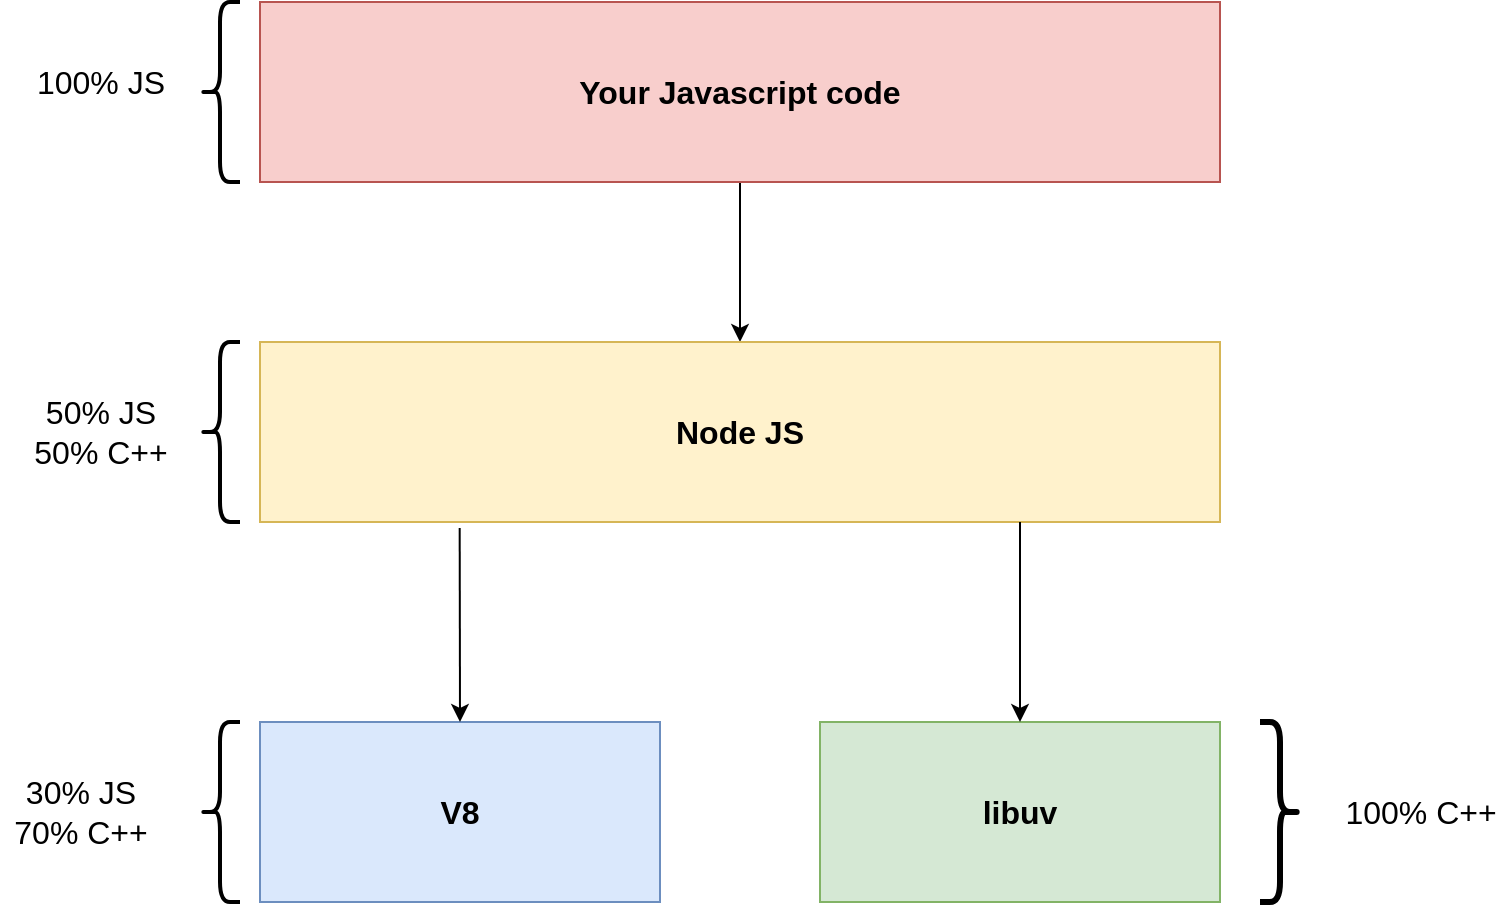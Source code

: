 <mxfile version="15.5.2" type="device" pages="2"><diagram id="_TrdZ7ikwGuz9SlHT5jJ" name="Page-1"><mxGraphModel dx="1422" dy="786" grid="1" gridSize="10" guides="1" tooltips="1" connect="1" arrows="1" fold="1" page="1" pageScale="1" pageWidth="850" pageHeight="1100" math="0" shadow="0"><root><mxCell id="0"/><mxCell id="1" parent="0"/><mxCell id="PGOjRMJVPXCCdBMZI6Kk-7" style="edgeStyle=orthogonalEdgeStyle;rounded=0;orthogonalLoop=1;jettySize=auto;html=1;entryX=0.5;entryY=0;entryDx=0;entryDy=0;fontSize=16;" edge="1" parent="1" source="PGOjRMJVPXCCdBMZI6Kk-1" target="PGOjRMJVPXCCdBMZI6Kk-4"><mxGeometry relative="1" as="geometry"/></mxCell><mxCell id="PGOjRMJVPXCCdBMZI6Kk-1" value="Your Javascript code" style="rounded=0;whiteSpace=wrap;html=1;fontSize=16;fontStyle=1;fillColor=#f8cecc;strokeColor=#b85450;" vertex="1" parent="1"><mxGeometry x="200" y="80" width="480" height="90" as="geometry"/></mxCell><mxCell id="PGOjRMJVPXCCdBMZI6Kk-4" value="Node JS" style="rounded=0;whiteSpace=wrap;html=1;fontSize=16;fontStyle=1;fillColor=#fff2cc;strokeColor=#d6b656;" vertex="1" parent="1"><mxGeometry x="200" y="250" width="480" height="90" as="geometry"/></mxCell><mxCell id="PGOjRMJVPXCCdBMZI6Kk-5" value="V8" style="rounded=0;whiteSpace=wrap;html=1;fontSize=16;fontStyle=1;fillColor=#dae8fc;strokeColor=#6c8ebf;" vertex="1" parent="1"><mxGeometry x="200" y="440" width="200" height="90" as="geometry"/></mxCell><mxCell id="PGOjRMJVPXCCdBMZI6Kk-14" value="" style="endArrow=classic;html=1;rounded=1;sketch=0;curved=0;entryX=0.5;entryY=0;entryDx=0;entryDy=0;exitX=0.208;exitY=1.033;exitDx=0;exitDy=0;exitPerimeter=0;" edge="1" parent="1" source="PGOjRMJVPXCCdBMZI6Kk-4" target="PGOjRMJVPXCCdBMZI6Kk-5"><mxGeometry width="50" height="50" relative="1" as="geometry"><mxPoint x="400" y="430" as="sourcePoint"/><mxPoint x="450" y="380" as="targetPoint"/></mxGeometry></mxCell><mxCell id="PGOjRMJVPXCCdBMZI6Kk-15" value="libuv" style="rounded=0;whiteSpace=wrap;html=1;fontSize=16;fontStyle=1;fillColor=#d5e8d4;strokeColor=#82b366;" vertex="1" parent="1"><mxGeometry x="480" y="440" width="200" height="90" as="geometry"/></mxCell><mxCell id="PGOjRMJVPXCCdBMZI6Kk-16" value="" style="endArrow=classic;html=1;rounded=1;sketch=0;curved=0;entryX=0.5;entryY=0;entryDx=0;entryDy=0;" edge="1" parent="1" target="PGOjRMJVPXCCdBMZI6Kk-15"><mxGeometry width="50" height="50" relative="1" as="geometry"><mxPoint x="580" y="340" as="sourcePoint"/><mxPoint x="450" y="380" as="targetPoint"/></mxGeometry></mxCell><mxCell id="PGOjRMJVPXCCdBMZI6Kk-17" value="" style="shape=curlyBracket;whiteSpace=wrap;html=1;rounded=1;sketch=0;strokeWidth=2;" vertex="1" parent="1"><mxGeometry x="170" y="250" width="20" height="90" as="geometry"/></mxCell><mxCell id="PGOjRMJVPXCCdBMZI6Kk-20" value="&lt;font style=&quot;font-size: 16px&quot;&gt;50% JS&lt;br&gt;50% C++&lt;br&gt;&lt;/font&gt;" style="text;html=1;align=center;verticalAlign=middle;resizable=0;points=[];autosize=1;strokeColor=none;fillColor=none;" vertex="1" parent="1"><mxGeometry x="80" y="275" width="80" height="40" as="geometry"/></mxCell><mxCell id="PGOjRMJVPXCCdBMZI6Kk-21" value="" style="shape=curlyBracket;whiteSpace=wrap;html=1;rounded=1;sketch=0;strokeWidth=2;" vertex="1" parent="1"><mxGeometry x="170" y="440" width="20" height="90" as="geometry"/></mxCell><mxCell id="PGOjRMJVPXCCdBMZI6Kk-22" value="&lt;font style=&quot;font-size: 16px&quot;&gt;30% JS&lt;br&gt;70% C++&lt;br&gt;&lt;/font&gt;" style="text;html=1;align=center;verticalAlign=middle;resizable=0;points=[];autosize=1;strokeColor=none;fillColor=none;" vertex="1" parent="1"><mxGeometry x="70" y="465" width="80" height="40" as="geometry"/></mxCell><mxCell id="PGOjRMJVPXCCdBMZI6Kk-23" value="" style="shape=curlyBracket;whiteSpace=wrap;html=1;rounded=1;flipH=1;sketch=0;fontSize=16;strokeWidth=3;size=0.5;" vertex="1" parent="1"><mxGeometry x="700" y="440" width="20" height="90" as="geometry"/></mxCell><mxCell id="PGOjRMJVPXCCdBMZI6Kk-24" value="&lt;font style=&quot;font-size: 16px&quot;&gt;100% C++&lt;br&gt;&lt;/font&gt;" style="text;html=1;align=center;verticalAlign=middle;resizable=0;points=[];autosize=1;strokeColor=none;fillColor=none;" vertex="1" parent="1"><mxGeometry x="735" y="475" width="90" height="20" as="geometry"/></mxCell><mxCell id="PGOjRMJVPXCCdBMZI6Kk-25" value="" style="shape=curlyBracket;whiteSpace=wrap;html=1;rounded=1;sketch=0;strokeWidth=2;" vertex="1" parent="1"><mxGeometry x="170" y="80" width="20" height="90" as="geometry"/></mxCell><mxCell id="PGOjRMJVPXCCdBMZI6Kk-26" value="&lt;font style=&quot;font-size: 16px&quot;&gt;100% JS&lt;br&gt;&lt;/font&gt;" style="text;html=1;align=center;verticalAlign=middle;resizable=0;points=[];autosize=1;strokeColor=none;fillColor=none;" vertex="1" parent="1"><mxGeometry x="80" y="110" width="80" height="20" as="geometry"/></mxCell></root></mxGraphModel></diagram><diagram id="cBGTeDJ1wLdKkyutrWqJ" name="Page-2"><mxGraphModel dx="1422" dy="786" grid="1" gridSize="10" guides="1" tooltips="1" connect="1" arrows="1" fold="1" page="1" pageScale="1" pageWidth="850" pageHeight="1100" math="0" shadow="0"><root><mxCell id="ceW-lS4aI80BF4gEtxYZ-0"/><mxCell id="ceW-lS4aI80BF4gEtxYZ-1" parent="ceW-lS4aI80BF4gEtxYZ-0"/><mxCell id="O8dQqxSDjHG6ySEIhuAY-0" style="edgeStyle=orthogonalEdgeStyle;rounded=0;orthogonalLoop=1;jettySize=auto;html=1;entryX=0.5;entryY=0;entryDx=0;entryDy=0;fontSize=16;" edge="1" parent="ceW-lS4aI80BF4gEtxYZ-1" source="O8dQqxSDjHG6ySEIhuAY-1" target="O8dQqxSDjHG6ySEIhuAY-2"><mxGeometry relative="1" as="geometry"/></mxCell><mxCell id="O8dQqxSDjHG6ySEIhuAY-1" value="Your Javascript code" style="rounded=0;whiteSpace=wrap;html=1;fontSize=16;fontStyle=1;fillColor=#d5e8d4;strokeColor=#82b366;" vertex="1" parent="ceW-lS4aI80BF4gEtxYZ-1"><mxGeometry x="200" y="80" width="480" height="90" as="geometry"/></mxCell><mxCell id="O8dQqxSDjHG6ySEIhuAY-16" value="" style="edgeStyle=orthogonalEdgeStyle;curved=0;rounded=1;sketch=0;orthogonalLoop=1;jettySize=auto;html=1;fontSize=16;" edge="1" parent="ceW-lS4aI80BF4gEtxYZ-1" source="O8dQqxSDjHG6ySEIhuAY-2" target="O8dQqxSDjHG6ySEIhuAY-15"><mxGeometry relative="1" as="geometry"/></mxCell><mxCell id="O8dQqxSDjHG6ySEIhuAY-2" value="Node's Javascript Side&lt;br&gt;(folder lib in Node repository&lt;br&gt;https://github.com/nodejs/node/tree/master/lib)" style="rounded=0;whiteSpace=wrap;html=1;fontSize=16;fontStyle=1;fillColor=#dae8fc;strokeColor=#6c8ebf;" vertex="1" parent="ceW-lS4aI80BF4gEtxYZ-1"><mxGeometry x="200" y="210" width="480" height="90" as="geometry"/></mxCell><mxCell id="O8dQqxSDjHG6ySEIhuAY-8" value="&lt;div style=&quot;&quot;&gt;&lt;span style=&quot;font-size: 16px&quot;&gt;Node Library&lt;/span&gt;&lt;/div&gt;&lt;font style=&quot;font-size: 16px&quot;&gt;JS side&lt;br&gt;&lt;/font&gt;" style="text;html=1;align=left;verticalAlign=middle;resizable=0;points=[];autosize=1;strokeColor=none;fillColor=none;fontStyle=1" vertex="1" parent="ceW-lS4aI80BF4gEtxYZ-1"><mxGeometry x="70" y="235" width="110" height="40" as="geometry"/></mxCell><mxCell id="O8dQqxSDjHG6ySEIhuAY-20" value="" style="edgeStyle=orthogonalEdgeStyle;curved=0;rounded=1;sketch=0;orthogonalLoop=1;jettySize=auto;html=1;fontSize=16;" edge="1" parent="ceW-lS4aI80BF4gEtxYZ-1" source="O8dQqxSDjHG6ySEIhuAY-15" target="O8dQqxSDjHG6ySEIhuAY-19"><mxGeometry relative="1" as="geometry"/></mxCell><mxCell id="O8dQqxSDjHG6ySEIhuAY-15" value="process.binding()" style="whiteSpace=wrap;html=1;rounded=0;fontSize=16;fontStyle=1;strokeColor=#b85450;fillColor=#f8cecc;" vertex="1" parent="ceW-lS4aI80BF4gEtxYZ-1"><mxGeometry x="330" y="350" width="220" height="60" as="geometry"/></mxCell><mxCell id="O8dQqxSDjHG6ySEIhuAY-24" value="" style="edgeStyle=orthogonalEdgeStyle;curved=0;rounded=1;sketch=0;orthogonalLoop=1;jettySize=auto;html=1;fontSize=16;" edge="1" parent="ceW-lS4aI80BF4gEtxYZ-1" source="O8dQqxSDjHG6ySEIhuAY-19" target="O8dQqxSDjHG6ySEIhuAY-23"><mxGeometry relative="1" as="geometry"/></mxCell><mxCell id="O8dQqxSDjHG6ySEIhuAY-19" value="V8" style="whiteSpace=wrap;html=1;rounded=0;fontSize=16;fontStyle=1;strokeColor=#b85450;fillColor=#f8cecc;" vertex="1" parent="ceW-lS4aI80BF4gEtxYZ-1"><mxGeometry x="330" y="460" width="220" height="60" as="geometry"/></mxCell><mxCell id="O8dQqxSDjHG6ySEIhuAY-21" value="Connects JS and C++ functions" style="text;html=1;align=center;verticalAlign=middle;resizable=0;points=[];autosize=1;strokeColor=none;fillColor=none;fontSize=16;fontStyle=1" vertex="1" parent="ceW-lS4aI80BF4gEtxYZ-1"><mxGeometry x="550" y="370" width="260" height="20" as="geometry"/></mxCell><mxCell id="O8dQqxSDjHG6ySEIhuAY-22" value="Converts values between&lt;br&gt;JS and C++" style="text;html=1;align=left;verticalAlign=middle;resizable=0;points=[];autosize=1;strokeColor=none;fillColor=none;fontSize=16;fontStyle=1" vertex="1" parent="ceW-lS4aI80BF4gEtxYZ-1"><mxGeometry x="570" y="470" width="210" height="40" as="geometry"/></mxCell><mxCell id="O8dQqxSDjHG6ySEIhuAY-26" value="" style="edgeStyle=orthogonalEdgeStyle;curved=0;rounded=1;sketch=0;orthogonalLoop=1;jettySize=auto;html=1;fontSize=16;" edge="1" parent="ceW-lS4aI80BF4gEtxYZ-1" source="O8dQqxSDjHG6ySEIhuAY-23" target="O8dQqxSDjHG6ySEIhuAY-25"><mxGeometry relative="1" as="geometry"/></mxCell><mxCell id="O8dQqxSDjHG6ySEIhuAY-23" value="Node's C++ side&lt;br&gt;(folder src in Node repository&lt;br&gt;https://github.com/nodejs/node/tree/master/src)" style="whiteSpace=wrap;html=1;rounded=0;fontSize=16;fontStyle=1;strokeColor=#6c8ebf;fillColor=#dae8fc;" vertex="1" parent="ceW-lS4aI80BF4gEtxYZ-1"><mxGeometry x="200" y="560" width="480" height="110" as="geometry"/></mxCell><mxCell id="O8dQqxSDjHG6ySEIhuAY-25" value="libuv" style="whiteSpace=wrap;html=1;rounded=0;fontSize=16;fontStyle=1;strokeColor=#d79b00;fillColor=#ffe6cc;" vertex="1" parent="ceW-lS4aI80BF4gEtxYZ-1"><mxGeometry x="330" y="720" width="220" height="60" as="geometry"/></mxCell><mxCell id="O8dQqxSDjHG6ySEIhuAY-27" value="Node Library&lt;br&gt;C++ Side" style="text;html=1;align=left;verticalAlign=middle;resizable=0;points=[];autosize=1;strokeColor=none;fillColor=none;fontSize=16;fontStyle=1" vertex="1" parent="ceW-lS4aI80BF4gEtxYZ-1"><mxGeometry x="70" y="595" width="110" height="40" as="geometry"/></mxCell><mxCell id="O8dQqxSDjHG6ySEIhuAY-28" value="Gives Node easy access&lt;br&gt;&amp;nbsp;to underlying OS" style="text;html=1;align=left;verticalAlign=middle;resizable=0;points=[];autosize=1;strokeColor=none;fillColor=none;fontSize=16;fontStyle=1" vertex="1" parent="ceW-lS4aI80BF4gEtxYZ-1"><mxGeometry x="580" y="730" width="200" height="40" as="geometry"/></mxCell></root></mxGraphModel></diagram></mxfile>